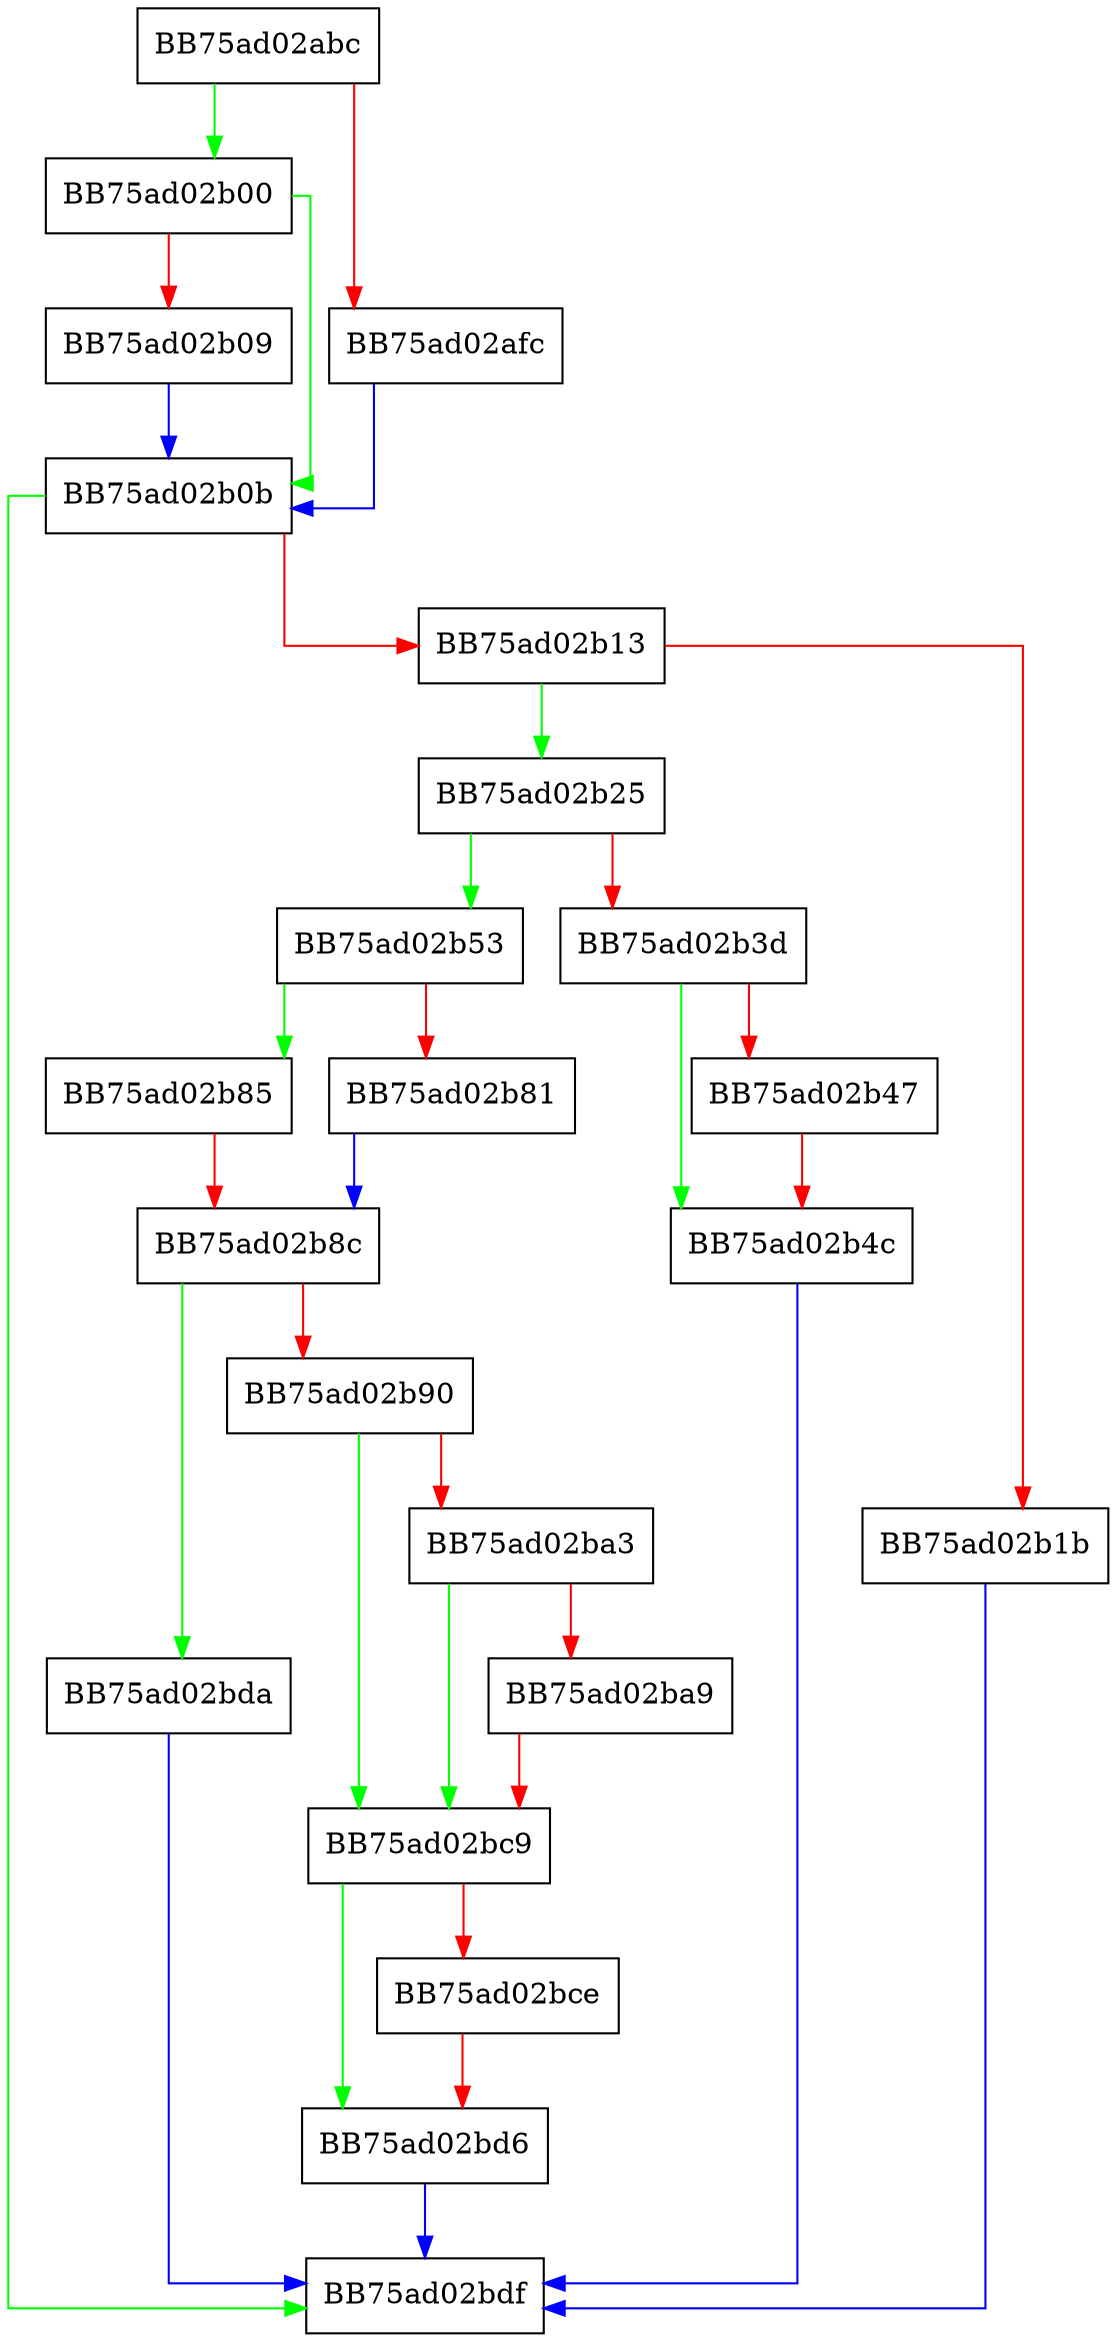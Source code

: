 digraph UtilGetVersionInfoInternal {
  node [shape="box"];
  graph [splines=ortho];
  BB75ad02abc -> BB75ad02b00 [color="green"];
  BB75ad02abc -> BB75ad02afc [color="red"];
  BB75ad02afc -> BB75ad02b0b [color="blue"];
  BB75ad02b00 -> BB75ad02b0b [color="green"];
  BB75ad02b00 -> BB75ad02b09 [color="red"];
  BB75ad02b09 -> BB75ad02b0b [color="blue"];
  BB75ad02b0b -> BB75ad02bdf [color="green"];
  BB75ad02b0b -> BB75ad02b13 [color="red"];
  BB75ad02b13 -> BB75ad02b25 [color="green"];
  BB75ad02b13 -> BB75ad02b1b [color="red"];
  BB75ad02b1b -> BB75ad02bdf [color="blue"];
  BB75ad02b25 -> BB75ad02b53 [color="green"];
  BB75ad02b25 -> BB75ad02b3d [color="red"];
  BB75ad02b3d -> BB75ad02b4c [color="green"];
  BB75ad02b3d -> BB75ad02b47 [color="red"];
  BB75ad02b47 -> BB75ad02b4c [color="red"];
  BB75ad02b4c -> BB75ad02bdf [color="blue"];
  BB75ad02b53 -> BB75ad02b85 [color="green"];
  BB75ad02b53 -> BB75ad02b81 [color="red"];
  BB75ad02b81 -> BB75ad02b8c [color="blue"];
  BB75ad02b85 -> BB75ad02b8c [color="red"];
  BB75ad02b8c -> BB75ad02bda [color="green"];
  BB75ad02b8c -> BB75ad02b90 [color="red"];
  BB75ad02b90 -> BB75ad02bc9 [color="green"];
  BB75ad02b90 -> BB75ad02ba3 [color="red"];
  BB75ad02ba3 -> BB75ad02bc9 [color="green"];
  BB75ad02ba3 -> BB75ad02ba9 [color="red"];
  BB75ad02ba9 -> BB75ad02bc9 [color="red"];
  BB75ad02bc9 -> BB75ad02bd6 [color="green"];
  BB75ad02bc9 -> BB75ad02bce [color="red"];
  BB75ad02bce -> BB75ad02bd6 [color="red"];
  BB75ad02bd6 -> BB75ad02bdf [color="blue"];
  BB75ad02bda -> BB75ad02bdf [color="blue"];
}